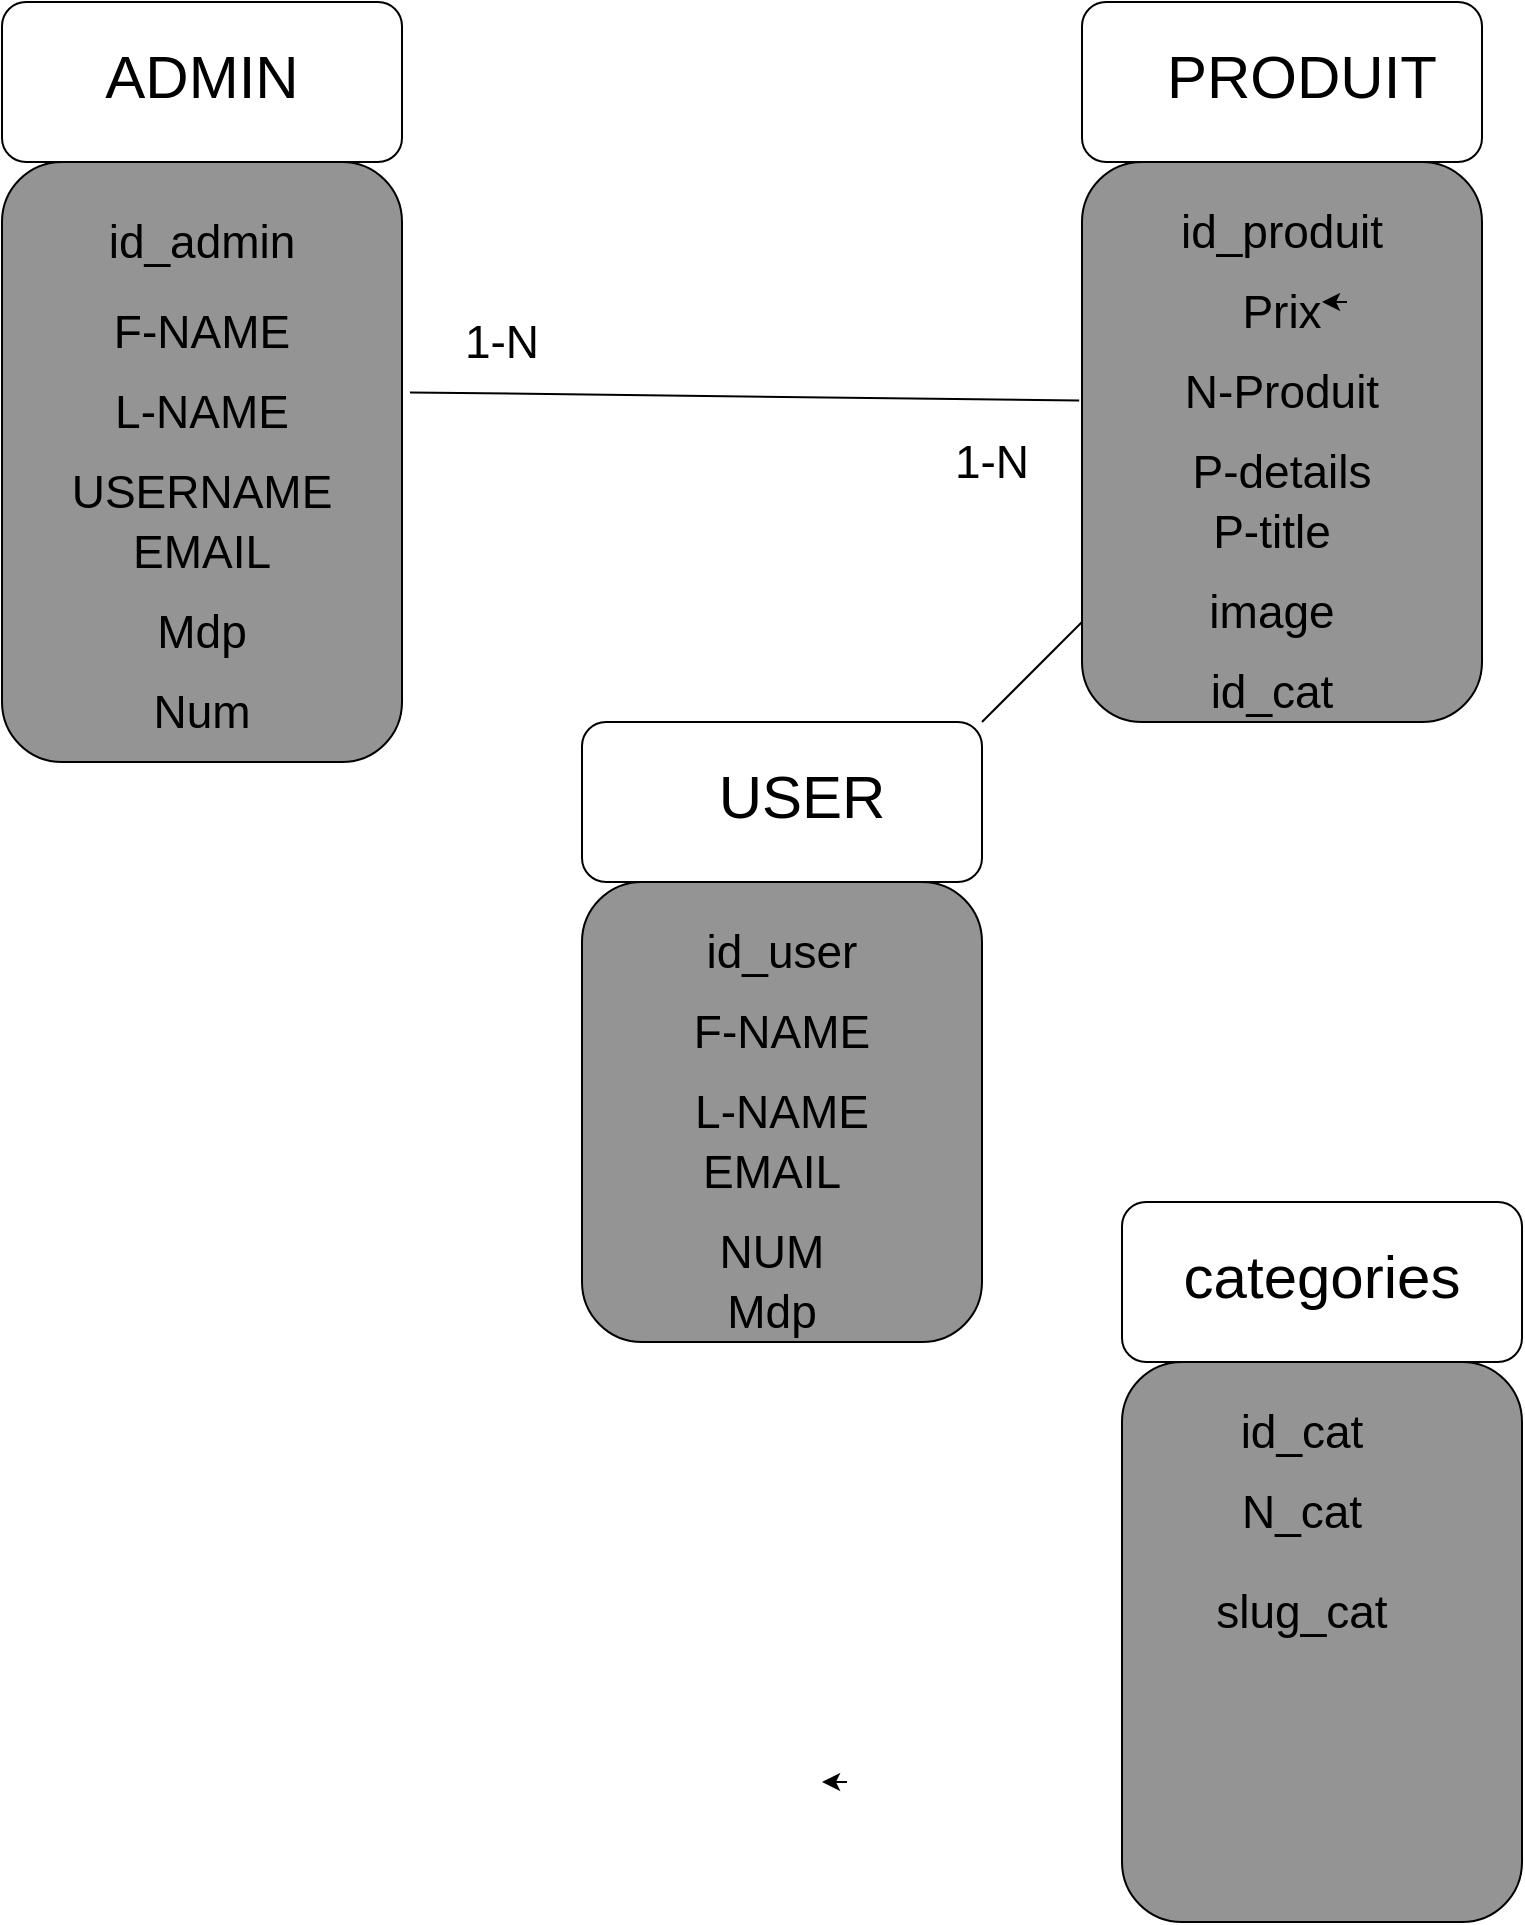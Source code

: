<mxfile>
    <diagram id="MZ9vT57VOETAHRLRRmkQ" name="Page-1">
        <mxGraphModel dx="1608" dy="938" grid="1" gridSize="10" guides="1" tooltips="1" connect="1" arrows="1" fold="1" page="1" pageScale="1" pageWidth="827" pageHeight="1169" math="0" shadow="0">
            <root>
                <mxCell id="0"/>
                <mxCell id="1" parent="0"/>
                <mxCell id="11" value="" style="rounded=1;whiteSpace=wrap;html=1;" parent="1" vertex="1">
                    <mxGeometry x="40" y="120" width="200" height="80" as="geometry"/>
                </mxCell>
                <mxCell id="12" value="" style="rounded=1;whiteSpace=wrap;html=1;" parent="1" vertex="1">
                    <mxGeometry x="580" y="120" width="200" height="80" as="geometry"/>
                </mxCell>
                <mxCell id="13" value="" style="rounded=1;whiteSpace=wrap;html=1;" parent="1" vertex="1">
                    <mxGeometry x="330" y="480" width="200" height="80" as="geometry"/>
                </mxCell>
                <mxCell id="14" value="&lt;p style=&quot;line-height: 150%&quot;&gt;&lt;font style=&quot;font-size: 30px&quot;&gt;ADMIN&lt;/font&gt;&lt;/p&gt;" style="text;html=1;strokeColor=none;fillColor=none;align=center;verticalAlign=middle;whiteSpace=wrap;rounded=0;opacity=0;strokeWidth=12;" parent="1" vertex="1">
                    <mxGeometry x="70" y="130" width="140" height="60" as="geometry"/>
                </mxCell>
                <mxCell id="15" value="&lt;p style=&quot;line-height: 150%&quot;&gt;&lt;font style=&quot;font-size: 30px&quot;&gt;PRODUIT&lt;/font&gt;&lt;/p&gt;" style="text;html=1;strokeColor=none;fillColor=none;align=center;verticalAlign=middle;whiteSpace=wrap;rounded=0;opacity=0;strokeWidth=12;" parent="1" vertex="1">
                    <mxGeometry x="620" y="130" width="140" height="60" as="geometry"/>
                </mxCell>
                <mxCell id="16" value="&lt;p style=&quot;line-height: 150%&quot;&gt;&lt;font style=&quot;font-size: 30px&quot;&gt;USER&lt;/font&gt;&lt;/p&gt;" style="text;html=1;strokeColor=none;fillColor=none;align=center;verticalAlign=middle;whiteSpace=wrap;rounded=0;opacity=0;strokeWidth=12;" parent="1" vertex="1">
                    <mxGeometry x="370" y="490" width="140" height="60" as="geometry"/>
                </mxCell>
                <mxCell id="19" value="" style="rounded=1;whiteSpace=wrap;html=1;fillColor=#949494;" parent="1" vertex="1">
                    <mxGeometry x="40" y="200" width="200" height="300" as="geometry"/>
                </mxCell>
                <mxCell id="20" value="" style="rounded=1;whiteSpace=wrap;html=1;fillColor=#949494;" parent="1" vertex="1">
                    <mxGeometry x="330" y="560" width="200" height="230" as="geometry"/>
                </mxCell>
                <mxCell id="21" value="" style="rounded=1;whiteSpace=wrap;html=1;fillColor=#949494;" parent="1" vertex="1">
                    <mxGeometry x="580" y="200" width="200" height="280" as="geometry"/>
                </mxCell>
                <mxCell id="22" value="&lt;font style=&quot;font-size: 23px&quot;&gt;id_admin&lt;/font&gt;" style="text;html=1;align=center;verticalAlign=middle;whiteSpace=wrap;rounded=0;strokeWidth=1;perimeterSpacing=0;" parent="1" vertex="1">
                    <mxGeometry x="120" y="240" width="40" as="geometry"/>
                </mxCell>
                <mxCell id="23" value="&lt;font style=&quot;font-size: 23px&quot;&gt;F-NAME&lt;/font&gt;" style="text;html=1;align=center;verticalAlign=middle;whiteSpace=wrap;rounded=0;strokeWidth=1;perimeterSpacing=0;" parent="1" vertex="1">
                    <mxGeometry x="75" y="280" width="130" height="10" as="geometry"/>
                </mxCell>
                <mxCell id="27" value="&lt;font style=&quot;font-size: 23px&quot;&gt;L-NAME&lt;/font&gt;" style="text;html=1;align=center;verticalAlign=middle;whiteSpace=wrap;rounded=0;strokeWidth=1;perimeterSpacing=0;" parent="1" vertex="1">
                    <mxGeometry x="75" y="320" width="130" height="10" as="geometry"/>
                </mxCell>
                <mxCell id="28" value="&lt;font style=&quot;font-size: 23px&quot;&gt;USERNAME&lt;/font&gt;" style="text;html=1;align=center;verticalAlign=middle;whiteSpace=wrap;rounded=0;strokeWidth=1;perimeterSpacing=0;" parent="1" vertex="1">
                    <mxGeometry x="75" y="360" width="130" height="10" as="geometry"/>
                </mxCell>
                <mxCell id="29" value="&lt;font style=&quot;font-size: 23px&quot;&gt;EMAIL&lt;/font&gt;" style="text;html=1;align=center;verticalAlign=middle;whiteSpace=wrap;rounded=0;strokeWidth=1;perimeterSpacing=0;" parent="1" vertex="1">
                    <mxGeometry x="75" y="390" width="130" height="10" as="geometry"/>
                </mxCell>
                <mxCell id="30" value="&lt;font style=&quot;font-size: 23px&quot;&gt;Mdp&lt;/font&gt;" style="text;html=1;align=center;verticalAlign=middle;whiteSpace=wrap;rounded=0;strokeWidth=1;perimeterSpacing=0;" parent="1" vertex="1">
                    <mxGeometry x="75" y="430" width="130" height="10" as="geometry"/>
                </mxCell>
                <mxCell id="33" value="&lt;font style=&quot;font-size: 23px&quot;&gt;id_produit&lt;/font&gt;" style="text;html=1;align=center;verticalAlign=middle;whiteSpace=wrap;rounded=0;strokeWidth=1;perimeterSpacing=0;" parent="1" vertex="1">
                    <mxGeometry x="615" y="230" width="130" height="10" as="geometry"/>
                </mxCell>
                <mxCell id="34" value="&lt;font style=&quot;font-size: 23px&quot;&gt;Prix&lt;/font&gt;" style="text;html=1;align=center;verticalAlign=middle;whiteSpace=wrap;rounded=0;strokeWidth=1;perimeterSpacing=0;" parent="1" vertex="1">
                    <mxGeometry x="615" y="270" width="130" height="10" as="geometry"/>
                </mxCell>
                <mxCell id="35" value="&lt;font style=&quot;font-size: 23px&quot;&gt;N-Produit&lt;/font&gt;" style="text;html=1;align=center;verticalAlign=middle;whiteSpace=wrap;rounded=0;strokeWidth=1;perimeterSpacing=0;" parent="1" vertex="1">
                    <mxGeometry x="615" y="310" width="130" height="10" as="geometry"/>
                </mxCell>
                <mxCell id="36" value="&lt;font style=&quot;font-size: 23px&quot;&gt;P-details&lt;/font&gt;" style="text;html=1;align=center;verticalAlign=middle;whiteSpace=wrap;rounded=0;strokeWidth=1;perimeterSpacing=0;" parent="1" vertex="1">
                    <mxGeometry x="615" y="350" width="130" height="10" as="geometry"/>
                </mxCell>
                <mxCell id="37" value="&lt;font style=&quot;font-size: 23px&quot;&gt;P-title&lt;/font&gt;" style="text;html=1;align=center;verticalAlign=middle;whiteSpace=wrap;rounded=0;strokeWidth=1;perimeterSpacing=0;" parent="1" vertex="1">
                    <mxGeometry x="610" y="380" width="130" height="10" as="geometry"/>
                </mxCell>
                <mxCell id="38" style="edgeStyle=orthogonalEdgeStyle;rounded=0;orthogonalLoop=1;jettySize=auto;html=1;exitX=0.75;exitY=0;exitDx=0;exitDy=0;entryX=0.654;entryY=0;entryDx=0;entryDy=0;entryPerimeter=0;" parent="1" source="34" target="34" edge="1">
                    <mxGeometry relative="1" as="geometry"/>
                </mxCell>
                <mxCell id="39" value="&lt;font style=&quot;font-size: 23px&quot;&gt;image&lt;/font&gt;" style="text;html=1;align=center;verticalAlign=middle;whiteSpace=wrap;rounded=0;strokeWidth=1;perimeterSpacing=0;" parent="1" vertex="1">
                    <mxGeometry x="610" y="420" width="130" height="10" as="geometry"/>
                </mxCell>
                <mxCell id="41" value="&lt;font style=&quot;font-size: 23px&quot;&gt;Num&lt;/font&gt;" style="text;html=1;align=center;verticalAlign=middle;whiteSpace=wrap;rounded=0;strokeWidth=1;perimeterSpacing=0;" parent="1" vertex="1">
                    <mxGeometry x="75" y="470" width="130" height="10" as="geometry"/>
                </mxCell>
                <mxCell id="42" value="&lt;font style=&quot;font-size: 23px&quot;&gt;id_user&lt;/font&gt;" style="text;html=1;align=center;verticalAlign=middle;whiteSpace=wrap;rounded=0;strokeWidth=1;perimeterSpacing=0;" parent="1" vertex="1">
                    <mxGeometry x="365" y="590" width="130" height="10" as="geometry"/>
                </mxCell>
                <mxCell id="43" value="&lt;font style=&quot;font-size: 23px&quot;&gt;F-NAME&lt;/font&gt;" style="text;html=1;align=center;verticalAlign=middle;whiteSpace=wrap;rounded=0;strokeWidth=1;perimeterSpacing=0;" parent="1" vertex="1">
                    <mxGeometry x="365" y="630" width="130" height="10" as="geometry"/>
                </mxCell>
                <mxCell id="44" value="&lt;font style=&quot;font-size: 23px&quot;&gt;L-NAME&lt;/font&gt;" style="text;html=1;align=center;verticalAlign=middle;whiteSpace=wrap;rounded=0;strokeWidth=1;perimeterSpacing=0;" parent="1" vertex="1">
                    <mxGeometry x="365" y="670" width="130" height="10" as="geometry"/>
                </mxCell>
                <mxCell id="45" value="&lt;font style=&quot;font-size: 23px&quot;&gt;EMAIL&lt;/font&gt;" style="text;html=1;align=center;verticalAlign=middle;whiteSpace=wrap;rounded=0;strokeWidth=1;perimeterSpacing=0;" parent="1" vertex="1">
                    <mxGeometry x="360" y="700" width="130" height="10" as="geometry"/>
                </mxCell>
                <mxCell id="46" value="&lt;font style=&quot;font-size: 23px&quot;&gt;NUM&lt;/font&gt;" style="text;html=1;align=center;verticalAlign=middle;whiteSpace=wrap;rounded=0;strokeWidth=1;perimeterSpacing=0;" parent="1" vertex="1">
                    <mxGeometry x="360" y="740" width="130" height="10" as="geometry"/>
                </mxCell>
                <mxCell id="48" value="&lt;font style=&quot;font-size: 23px&quot;&gt;Mdp&lt;/font&gt;" style="text;html=1;align=center;verticalAlign=middle;whiteSpace=wrap;rounded=0;strokeWidth=1;perimeterSpacing=0;" parent="1" vertex="1">
                    <mxGeometry x="360" y="770" width="130" height="10" as="geometry"/>
                </mxCell>
                <mxCell id="49" value="" style="endArrow=none;html=1;entryX=-0.007;entryY=0.426;entryDx=0;entryDy=0;entryPerimeter=0;exitX=1.02;exitY=0.384;exitDx=0;exitDy=0;exitPerimeter=0;" parent="1" source="19" target="21" edge="1">
                    <mxGeometry width="50" height="50" relative="1" as="geometry">
                        <mxPoint x="390" y="540" as="sourcePoint"/>
                        <mxPoint x="440" y="490" as="targetPoint"/>
                        <Array as="points"/>
                    </mxGeometry>
                </mxCell>
                <mxCell id="51" value="&lt;font style=&quot;font-size: 23px&quot;&gt;1-N&lt;/font&gt;" style="text;html=1;strokeColor=none;fillColor=none;align=center;verticalAlign=middle;whiteSpace=wrap;rounded=0;glass=0;opacity=0;" parent="1" vertex="1">
                    <mxGeometry x="250" y="270" width="80" height="40" as="geometry"/>
                </mxCell>
                <mxCell id="54" value="&lt;font style=&quot;font-size: 23px&quot;&gt;1-N&lt;/font&gt;" style="text;html=1;strokeColor=none;fillColor=none;align=center;verticalAlign=middle;whiteSpace=wrap;rounded=0;glass=0;opacity=0;" parent="1" vertex="1">
                    <mxGeometry x="495" y="330" width="80" height="40" as="geometry"/>
                </mxCell>
                <mxCell id="55" value="" style="endArrow=none;html=1;" parent="1" edge="1">
                    <mxGeometry width="50" height="50" relative="1" as="geometry">
                        <mxPoint x="530" y="480" as="sourcePoint"/>
                        <mxPoint x="580" y="430" as="targetPoint"/>
                    </mxGeometry>
                </mxCell>
                <mxCell id="56" value="" style="rounded=1;whiteSpace=wrap;html=1;" parent="1" vertex="1">
                    <mxGeometry x="600" y="720" width="200" height="80" as="geometry"/>
                </mxCell>
                <mxCell id="57" value="&lt;p style=&quot;line-height: 150%&quot;&gt;&lt;font style=&quot;font-size: 30px&quot;&gt;categories&lt;/font&gt;&lt;/p&gt;" style="text;html=1;strokeColor=none;fillColor=none;align=center;verticalAlign=middle;whiteSpace=wrap;rounded=0;opacity=0;strokeWidth=12;" parent="1" vertex="1">
                    <mxGeometry x="630" y="730" width="140" height="60" as="geometry"/>
                </mxCell>
                <mxCell id="58" value="" style="rounded=1;whiteSpace=wrap;html=1;fillColor=#949494;" parent="1" vertex="1">
                    <mxGeometry x="600" y="800" width="200" height="280" as="geometry"/>
                </mxCell>
                <mxCell id="59" value="&lt;font style=&quot;font-size: 23px&quot;&gt;id_cat&lt;/font&gt;" style="text;html=1;align=center;verticalAlign=middle;whiteSpace=wrap;rounded=0;strokeWidth=1;perimeterSpacing=0;" parent="1" vertex="1">
                    <mxGeometry x="625" y="830" width="130" height="10" as="geometry"/>
                </mxCell>
                <mxCell id="64" style="edgeStyle=orthogonalEdgeStyle;rounded=0;orthogonalLoop=1;jettySize=auto;html=1;exitX=0.75;exitY=0;exitDx=0;exitDy=0;entryX=0.654;entryY=0;entryDx=0;entryDy=0;entryPerimeter=0;" parent="1" edge="1">
                    <mxGeometry relative="1" as="geometry">
                        <mxPoint x="462.5" y="1010" as="sourcePoint"/>
                        <mxPoint x="450.02" y="1010" as="targetPoint"/>
                    </mxGeometry>
                </mxCell>
                <mxCell id="66" value="&lt;font style=&quot;font-size: 23px&quot;&gt;N_cat&lt;/font&gt;" style="text;html=1;align=center;verticalAlign=middle;whiteSpace=wrap;rounded=0;strokeWidth=1;perimeterSpacing=0;" vertex="1" parent="1">
                    <mxGeometry x="625" y="870" width="130" height="10" as="geometry"/>
                </mxCell>
                <mxCell id="67" value="&lt;font style=&quot;font-size: 23px&quot;&gt;slug_cat&lt;/font&gt;" style="text;html=1;align=center;verticalAlign=middle;whiteSpace=wrap;rounded=0;strokeWidth=1;perimeterSpacing=0;" vertex="1" parent="1">
                    <mxGeometry x="625" y="920" width="130" height="10" as="geometry"/>
                </mxCell>
                <mxCell id="68" value="&lt;font style=&quot;font-size: 23px&quot;&gt;id_cat&lt;/font&gt;" style="text;html=1;align=center;verticalAlign=middle;whiteSpace=wrap;rounded=0;strokeWidth=1;perimeterSpacing=0;" vertex="1" parent="1">
                    <mxGeometry x="610" y="460" width="130" height="10" as="geometry"/>
                </mxCell>
            </root>
        </mxGraphModel>
    </diagram>
</mxfile>